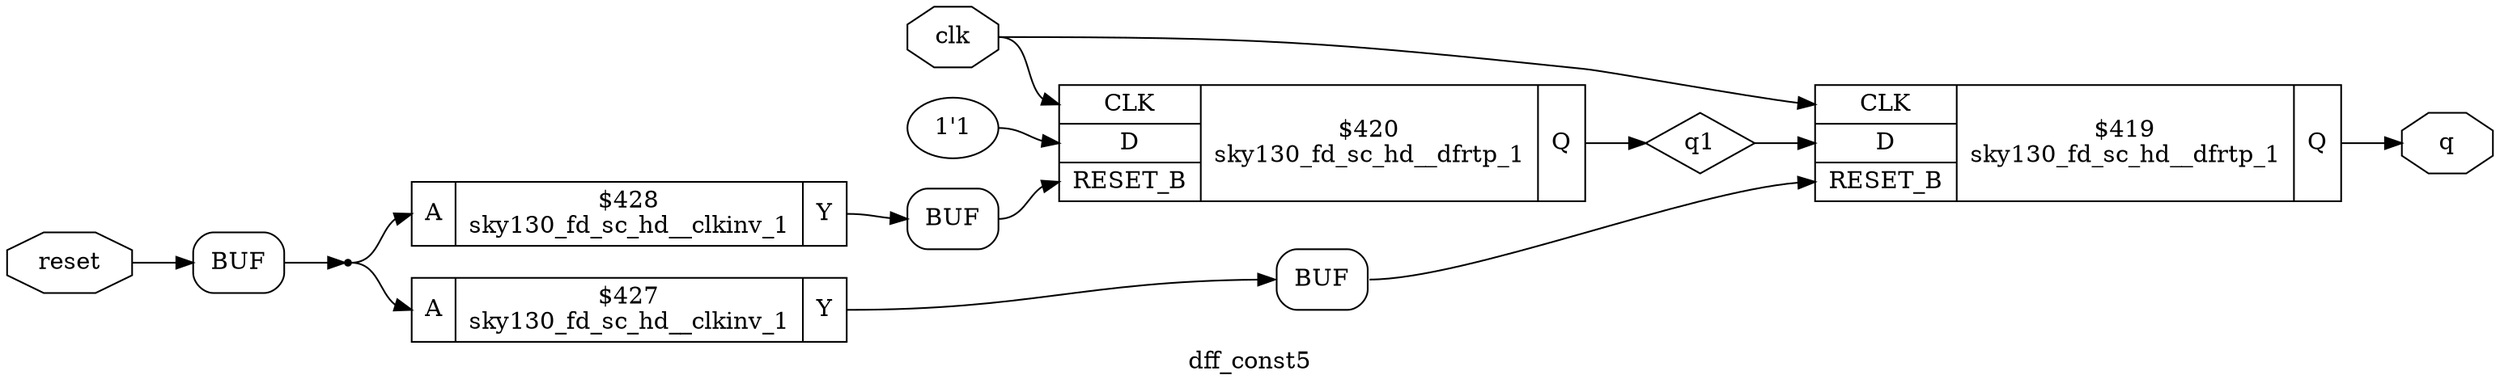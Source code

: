 digraph "dff_const5" {
label="dff_const5";
rankdir="LR";
remincross=true;
n6 [ shape=octagon, label="clk", color="black", fontcolor="black" ];
n7 [ shape=octagon, label="q", color="black", fontcolor="black" ];
n8 [ shape=diamond, label="q1", color="black", fontcolor="black" ];
n9 [ shape=octagon, label="reset", color="black", fontcolor="black" ];
c12 [ shape=record, label="{{<p10> A}|$427\nsky130_fd_sc_hd__clkinv_1|{<p11> Y}}",  ];
c13 [ shape=record, label="{{<p10> A}|$428\nsky130_fd_sc_hd__clkinv_1|{<p11> Y}}",  ];
c18 [ shape=record, label="{{<p14> CLK|<p15> D|<p16> RESET_B}|$419\nsky130_fd_sc_hd__dfrtp_1|{<p17> Q}}",  ];
v0 [ label="1'1" ];
c19 [ shape=record, label="{{<p14> CLK|<p15> D|<p16> RESET_B}|$420\nsky130_fd_sc_hd__dfrtp_1|{<p17> Q}}",  ];
x1 [shape=box, style=rounded, label="BUF", ];
x2 [shape=box, style=rounded, label="BUF", ];
x3 [shape=box, style=rounded, label="BUF", ];
c12:p11:e -> x2:w [color="black", fontcolor="black", label=""];
c13:p11:e -> x3:w [color="black", fontcolor="black", label=""];
n3 [ shape=point ];
x1:e -> n3:w [color="black", fontcolor="black", label=""];
n3:e -> c12:p10:w [color="black", fontcolor="black", label=""];
n3:e -> c13:p10:w [color="black", fontcolor="black", label=""];
x2:e -> c18:p16:w [color="black", fontcolor="black", label=""];
x3:e -> c19:p16:w [color="black", fontcolor="black", label=""];
n6:e -> c18:p14:w [color="black", fontcolor="black", label=""];
n6:e -> c19:p14:w [color="black", fontcolor="black", label=""];
c18:p17:e -> n7:w [color="black", fontcolor="black", label=""];
c19:p17:e -> n8:w [color="black", fontcolor="black", label=""];
n8:e -> c18:p15:w [color="black", fontcolor="black", label=""];
n9:e -> x1:w [color="black", fontcolor="black", label=""];
v0:e -> c19:p15:w [color="black", fontcolor="black", label=""];
}
